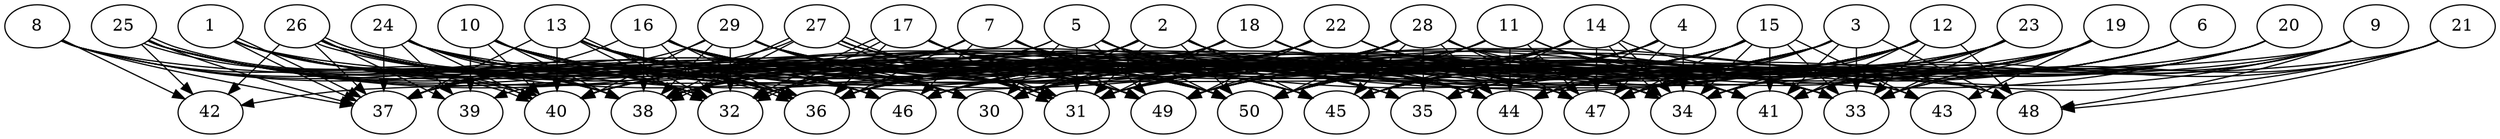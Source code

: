 // DAG automatically generated by daggen at Thu Oct  3 14:07:58 2019
// ./daggen --dot -n 50 --ccr 0.5 --fat 0.9 --regular 0.5 --density 0.7 --mindata 5242880 --maxdata 52428800 
digraph G {
  1 [size="68063232", alpha="0.19", expect_size="34031616"] 
  1 -> 30 [size ="34031616"]
  1 -> 31 [size ="34031616"]
  1 -> 32 [size ="34031616"]
  1 -> 36 [size ="34031616"]
  1 -> 37 [size ="34031616"]
  1 -> 37 [size ="34031616"]
  1 -> 38 [size ="34031616"]
  1 -> 40 [size ="34031616"]
  1 -> 41 [size ="34031616"]
  1 -> 45 [size ="34031616"]
  1 -> 46 [size ="34031616"]
  2 [size="81317888", alpha="0.05", expect_size="40658944"] 
  2 -> 30 [size ="40658944"]
  2 -> 31 [size ="40658944"]
  2 -> 32 [size ="40658944"]
  2 -> 34 [size ="40658944"]
  2 -> 36 [size ="40658944"]
  2 -> 37 [size ="40658944"]
  2 -> 38 [size ="40658944"]
  2 -> 41 [size ="40658944"]
  2 -> 44 [size ="40658944"]
  2 -> 45 [size ="40658944"]
  2 -> 47 [size ="40658944"]
  2 -> 50 [size ="40658944"]
  3 [size="78895104", alpha="0.09", expect_size="39447552"] 
  3 -> 30 [size ="39447552"]
  3 -> 32 [size ="39447552"]
  3 -> 33 [size ="39447552"]
  3 -> 36 [size ="39447552"]
  3 -> 38 [size ="39447552"]
  3 -> 41 [size ="39447552"]
  3 -> 44 [size ="39447552"]
  3 -> 45 [size ="39447552"]
  3 -> 47 [size ="39447552"]
  3 -> 48 [size ="39447552"]
  3 -> 49 [size ="39447552"]
  3 -> 50 [size ="39447552"]
  4 [size="92678144", alpha="0.01", expect_size="46339072"] 
  4 -> 30 [size ="46339072"]
  4 -> 34 [size ="46339072"]
  4 -> 36 [size ="46339072"]
  4 -> 44 [size ="46339072"]
  4 -> 45 [size ="46339072"]
  4 -> 47 [size ="46339072"]
  4 -> 49 [size ="46339072"]
  4 -> 50 [size ="46339072"]
  5 [size="72542208", alpha="0.13", expect_size="36271104"] 
  5 -> 30 [size ="36271104"]
  5 -> 31 [size ="36271104"]
  5 -> 34 [size ="36271104"]
  5 -> 35 [size ="36271104"]
  5 -> 38 [size ="36271104"]
  5 -> 40 [size ="36271104"]
  5 -> 47 [size ="36271104"]
  5 -> 49 [size ="36271104"]
  5 -> 50 [size ="36271104"]
  6 [size="58333184", alpha="0.15", expect_size="29166592"] 
  6 -> 34 [size ="29166592"]
  6 -> 44 [size ="29166592"]
  6 -> 45 [size ="29166592"]
  6 -> 47 [size ="29166592"]
  6 -> 50 [size ="29166592"]
  7 [size="98686976", alpha="0.04", expect_size="49343488"] 
  7 -> 32 [size ="49343488"]
  7 -> 33 [size ="49343488"]
  7 -> 36 [size ="49343488"]
  7 -> 38 [size ="49343488"]
  7 -> 46 [size ="49343488"]
  7 -> 47 [size ="49343488"]
  7 -> 49 [size ="49343488"]
  7 -> 50 [size ="49343488"]
  8 [size="61485056", alpha="0.13", expect_size="30742528"] 
  8 -> 30 [size ="30742528"]
  8 -> 36 [size ="30742528"]
  8 -> 37 [size ="30742528"]
  8 -> 38 [size ="30742528"]
  8 -> 42 [size ="30742528"]
  8 -> 46 [size ="30742528"]
  8 -> 47 [size ="30742528"]
  9 [size="37838848", alpha="0.03", expect_size="18919424"] 
  9 -> 33 [size ="18919424"]
  9 -> 34 [size ="18919424"]
  9 -> 36 [size ="18919424"]
  9 -> 42 [size ="18919424"]
  9 -> 48 [size ="18919424"]
  9 -> 50 [size ="18919424"]
  10 [size="28780544", alpha="0.11", expect_size="14390272"] 
  10 -> 32 [size ="14390272"]
  10 -> 36 [size ="14390272"]
  10 -> 38 [size ="14390272"]
  10 -> 39 [size ="14390272"]
  10 -> 40 [size ="14390272"]
  10 -> 44 [size ="14390272"]
  10 -> 45 [size ="14390272"]
  10 -> 47 [size ="14390272"]
  10 -> 50 [size ="14390272"]
  11 [size="93722624", alpha="0.11", expect_size="46861312"] 
  11 -> 32 [size ="46861312"]
  11 -> 33 [size ="46861312"]
  11 -> 36 [size ="46861312"]
  11 -> 38 [size ="46861312"]
  11 -> 41 [size ="46861312"]
  11 -> 44 [size ="46861312"]
  11 -> 47 [size ="46861312"]
  11 -> 50 [size ="46861312"]
  12 [size="89634816", alpha="0.19", expect_size="44817408"] 
  12 -> 30 [size ="44817408"]
  12 -> 31 [size ="44817408"]
  12 -> 32 [size ="44817408"]
  12 -> 33 [size ="44817408"]
  12 -> 34 [size ="44817408"]
  12 -> 35 [size ="44817408"]
  12 -> 36 [size ="44817408"]
  12 -> 38 [size ="44817408"]
  12 -> 41 [size ="44817408"]
  12 -> 44 [size ="44817408"]
  12 -> 47 [size ="44817408"]
  12 -> 48 [size ="44817408"]
  12 -> 49 [size ="44817408"]
  12 -> 50 [size ="44817408"]
  13 [size="17082368", alpha="0.20", expect_size="8541184"] 
  13 -> 30 [size ="8541184"]
  13 -> 32 [size ="8541184"]
  13 -> 32 [size ="8541184"]
  13 -> 33 [size ="8541184"]
  13 -> 34 [size ="8541184"]
  13 -> 35 [size ="8541184"]
  13 -> 36 [size ="8541184"]
  13 -> 37 [size ="8541184"]
  13 -> 40 [size ="8541184"]
  13 -> 46 [size ="8541184"]
  13 -> 49 [size ="8541184"]
  13 -> 50 [size ="8541184"]
  14 [size="58431488", alpha="0.16", expect_size="29215744"] 
  14 -> 30 [size ="29215744"]
  14 -> 31 [size ="29215744"]
  14 -> 32 [size ="29215744"]
  14 -> 34 [size ="29215744"]
  14 -> 34 [size ="29215744"]
  14 -> 35 [size ="29215744"]
  14 -> 36 [size ="29215744"]
  14 -> 43 [size ="29215744"]
  14 -> 45 [size ="29215744"]
  14 -> 46 [size ="29215744"]
  14 -> 47 [size ="29215744"]
  14 -> 50 [size ="29215744"]
  15 [size="63563776", alpha="0.08", expect_size="31781888"] 
  15 -> 30 [size ="31781888"]
  15 -> 31 [size ="31781888"]
  15 -> 32 [size ="31781888"]
  15 -> 33 [size ="31781888"]
  15 -> 34 [size ="31781888"]
  15 -> 36 [size ="31781888"]
  15 -> 40 [size ="31781888"]
  15 -> 41 [size ="31781888"]
  15 -> 43 [size ="31781888"]
  15 -> 45 [size ="31781888"]
  15 -> 47 [size ="31781888"]
  15 -> 49 [size ="31781888"]
  15 -> 50 [size ="31781888"]
  16 [size="29605888", alpha="0.04", expect_size="14802944"] 
  16 -> 30 [size ="14802944"]
  16 -> 31 [size ="14802944"]
  16 -> 32 [size ="14802944"]
  16 -> 33 [size ="14802944"]
  16 -> 34 [size ="14802944"]
  16 -> 36 [size ="14802944"]
  16 -> 37 [size ="14802944"]
  16 -> 38 [size ="14802944"]
  16 -> 44 [size ="14802944"]
  16 -> 46 [size ="14802944"]
  16 -> 49 [size ="14802944"]
  17 [size="98914304", alpha="0.10", expect_size="49457152"] 
  17 -> 31 [size ="49457152"]
  17 -> 32 [size ="49457152"]
  17 -> 32 [size ="49457152"]
  17 -> 35 [size ="49457152"]
  17 -> 36 [size ="49457152"]
  17 -> 44 [size ="49457152"]
  17 -> 49 [size ="49457152"]
  17 -> 50 [size ="49457152"]
  18 [size="21944320", alpha="0.18", expect_size="10972160"] 
  18 -> 30 [size ="10972160"]
  18 -> 31 [size ="10972160"]
  18 -> 33 [size ="10972160"]
  18 -> 36 [size ="10972160"]
  18 -> 40 [size ="10972160"]
  18 -> 41 [size ="10972160"]
  18 -> 44 [size ="10972160"]
  18 -> 46 [size ="10972160"]
  18 -> 47 [size ="10972160"]
  19 [size="83959808", alpha="0.10", expect_size="41979904"] 
  19 -> 30 [size ="41979904"]
  19 -> 31 [size ="41979904"]
  19 -> 33 [size ="41979904"]
  19 -> 35 [size ="41979904"]
  19 -> 38 [size ="41979904"]
  19 -> 41 [size ="41979904"]
  19 -> 43 [size ="41979904"]
  19 -> 44 [size ="41979904"]
  19 -> 45 [size ="41979904"]
  19 -> 47 [size ="41979904"]
  19 -> 49 [size ="41979904"]
  20 [size="100155392", alpha="0.01", expect_size="50077696"] 
  20 -> 31 [size ="50077696"]
  20 -> 34 [size ="50077696"]
  20 -> 41 [size ="50077696"]
  20 -> 44 [size ="50077696"]
  20 -> 46 [size ="50077696"]
  20 -> 47 [size ="50077696"]
  21 [size="58114048", alpha="0.04", expect_size="29057024"] 
  21 -> 31 [size ="29057024"]
  21 -> 33 [size ="29057024"]
  21 -> 34 [size ="29057024"]
  21 -> 48 [size ="29057024"]
  21 -> 49 [size ="29057024"]
  22 [size="13529088", alpha="0.01", expect_size="6764544"] 
  22 -> 30 [size ="6764544"]
  22 -> 33 [size ="6764544"]
  22 -> 34 [size ="6764544"]
  22 -> 36 [size ="6764544"]
  22 -> 37 [size ="6764544"]
  22 -> 43 [size ="6764544"]
  22 -> 46 [size ="6764544"]
  22 -> 49 [size ="6764544"]
  23 [size="104337408", alpha="0.14", expect_size="52168704"] 
  23 -> 33 [size ="52168704"]
  23 -> 35 [size ="52168704"]
  23 -> 39 [size ="52168704"]
  23 -> 41 [size ="52168704"]
  23 -> 44 [size ="52168704"]
  23 -> 45 [size ="52168704"]
  23 -> 46 [size ="52168704"]
  23 -> 47 [size ="52168704"]
  23 -> 49 [size ="52168704"]
  23 -> 50 [size ="52168704"]
  24 [size="103606272", alpha="0.03", expect_size="51803136"] 
  24 -> 30 [size ="51803136"]
  24 -> 31 [size ="51803136"]
  24 -> 32 [size ="51803136"]
  24 -> 36 [size ="51803136"]
  24 -> 37 [size ="51803136"]
  24 -> 38 [size ="51803136"]
  24 -> 39 [size ="51803136"]
  24 -> 40 [size ="51803136"]
  24 -> 47 [size ="51803136"]
  24 -> 48 [size ="51803136"]
  24 -> 49 [size ="51803136"]
  25 [size="84948992", alpha="0.06", expect_size="42474496"] 
  25 -> 30 [size ="42474496"]
  25 -> 31 [size ="42474496"]
  25 -> 32 [size ="42474496"]
  25 -> 36 [size ="42474496"]
  25 -> 37 [size ="42474496"]
  25 -> 38 [size ="42474496"]
  25 -> 40 [size ="42474496"]
  25 -> 40 [size ="42474496"]
  25 -> 42 [size ="42474496"]
  25 -> 45 [size ="42474496"]
  25 -> 49 [size ="42474496"]
  25 -> 50 [size ="42474496"]
  26 [size="29339648", alpha="0.19", expect_size="14669824"] 
  26 -> 30 [size ="14669824"]
  26 -> 31 [size ="14669824"]
  26 -> 36 [size ="14669824"]
  26 -> 36 [size ="14669824"]
  26 -> 37 [size ="14669824"]
  26 -> 38 [size ="14669824"]
  26 -> 39 [size ="14669824"]
  26 -> 42 [size ="14669824"]
  26 -> 44 [size ="14669824"]
  26 -> 46 [size ="14669824"]
  26 -> 49 [size ="14669824"]
  26 -> 50 [size ="14669824"]
  27 [size="50448384", alpha="0.11", expect_size="25224192"] 
  27 -> 31 [size ="25224192"]
  27 -> 31 [size ="25224192"]
  27 -> 34 [size ="25224192"]
  27 -> 37 [size ="25224192"]
  27 -> 38 [size ="25224192"]
  27 -> 38 [size ="25224192"]
  27 -> 44 [size ="25224192"]
  27 -> 45 [size ="25224192"]
  27 -> 49 [size ="25224192"]
  27 -> 50 [size ="25224192"]
  28 [size="98230272", alpha="0.13", expect_size="49115136"] 
  28 -> 30 [size ="49115136"]
  28 -> 31 [size ="49115136"]
  28 -> 34 [size ="49115136"]
  28 -> 35 [size ="49115136"]
  28 -> 38 [size ="49115136"]
  28 -> 40 [size ="49115136"]
  28 -> 44 [size ="49115136"]
  28 -> 45 [size ="49115136"]
  28 -> 46 [size ="49115136"]
  28 -> 47 [size ="49115136"]
  28 -> 48 [size ="49115136"]
  28 -> 49 [size ="49115136"]
  28 -> 50 [size ="49115136"]
  29 [size="87521280", alpha="0.02", expect_size="43760640"] 
  29 -> 30 [size ="43760640"]
  29 -> 31 [size ="43760640"]
  29 -> 32 [size ="43760640"]
  29 -> 34 [size ="43760640"]
  29 -> 35 [size ="43760640"]
  29 -> 37 [size ="43760640"]
  29 -> 38 [size ="43760640"]
  29 -> 40 [size ="43760640"]
  29 -> 41 [size ="43760640"]
  29 -> 45 [size ="43760640"]
  29 -> 50 [size ="43760640"]
  30 [size="41222144", alpha="0.14", expect_size="20611072"] 
  31 [size="44752896", alpha="0.03", expect_size="22376448"] 
  32 [size="61319168", alpha="0.10", expect_size="30659584"] 
  33 [size="67387392", alpha="0.18", expect_size="33693696"] 
  34 [size="36990976", alpha="0.16", expect_size="18495488"] 
  35 [size="52326400", alpha="0.06", expect_size="26163200"] 
  36 [size="81080320", alpha="0.19", expect_size="40540160"] 
  37 [size="76728320", alpha="0.11", expect_size="38364160"] 
  38 [size="33103872", alpha="0.06", expect_size="16551936"] 
  39 [size="95576064", alpha="0.16", expect_size="47788032"] 
  40 [size="102754304", alpha="0.05", expect_size="51377152"] 
  41 [size="72935424", alpha="0.04", expect_size="36467712"] 
  42 [size="89358336", alpha="0.04", expect_size="44679168"] 
  43 [size="42426368", alpha="0.04", expect_size="21213184"] 
  44 [size="33112064", alpha="0.04", expect_size="16556032"] 
  45 [size="14989312", alpha="0.19", expect_size="7494656"] 
  46 [size="41136128", alpha="0.18", expect_size="20568064"] 
  47 [size="36304896", alpha="0.06", expect_size="18152448"] 
  48 [size="88922112", alpha="0.12", expect_size="44461056"] 
  49 [size="21702656", alpha="0.15", expect_size="10851328"] 
  50 [size="96868352", alpha="0.04", expect_size="48434176"] 
}
